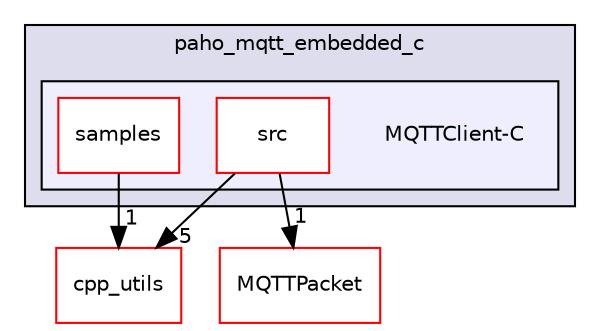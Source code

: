 digraph "esp32-snippets/networking/mqtt/paho_mqtt_embedded_c/MQTTClient-C" {
  compound=true
  node [ fontsize="10", fontname="Helvetica"];
  edge [ labelfontsize="10", labelfontname="Helvetica"];
  subgraph clusterdir_f010d300aa4f2aca70794602db48245c {
    graph [ bgcolor="#ddddee", pencolor="black", label="paho_mqtt_embedded_c" fontname="Helvetica", fontsize="10", URL="dir_f010d300aa4f2aca70794602db48245c.html"]
  subgraph clusterdir_4e2249accfd21053bfe0afba98c6c9d9 {
    graph [ bgcolor="#eeeeff", pencolor="black", label="" URL="dir_4e2249accfd21053bfe0afba98c6c9d9.html"];
    dir_4e2249accfd21053bfe0afba98c6c9d9 [shape=plaintext label="MQTTClient-C"];
    dir_ff6f5306a19182543a610c19ed968ace [shape=box label="samples" color="red" fillcolor="white" style="filled" URL="dir_ff6f5306a19182543a610c19ed968ace.html"];
    dir_03e0230c61ae196345da51f7ec2971e7 [shape=box label="src" color="red" fillcolor="white" style="filled" URL="dir_03e0230c61ae196345da51f7ec2971e7.html"];
  }
  }
  dir_e66062f3a4d2a5b6b6746a6b0f9c85ac [shape=box label="cpp_utils" fillcolor="white" style="filled" color="red" URL="dir_e66062f3a4d2a5b6b6746a6b0f9c85ac.html"];
  dir_26aaa6cc81d32f7596e56c698d869ba6 [shape=box label="MQTTPacket" fillcolor="white" style="filled" color="red" URL="dir_26aaa6cc81d32f7596e56c698d869ba6.html"];
  dir_ff6f5306a19182543a610c19ed968ace->dir_e66062f3a4d2a5b6b6746a6b0f9c85ac [headlabel="1", labeldistance=1.5 headhref="dir_000117_000062.html"];
  dir_03e0230c61ae196345da51f7ec2971e7->dir_e66062f3a4d2a5b6b6746a6b0f9c85ac [headlabel="5", labeldistance=1.5 headhref="dir_000119_000062.html"];
  dir_03e0230c61ae196345da51f7ec2971e7->dir_26aaa6cc81d32f7596e56c698d869ba6 [headlabel="1", labeldistance=1.5 headhref="dir_000119_000129.html"];
}
